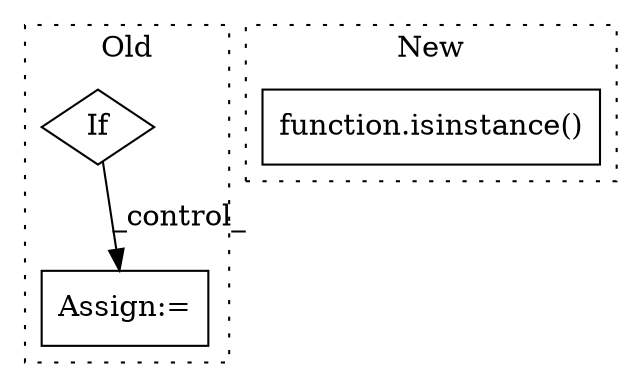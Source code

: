 digraph G {
subgraph cluster0 {
1 [label="If" a="96" s="8408,8421" l="3,14" shape="diamond"];
3 [label="Assign:=" a="68" s="8485" l="3" shape="box"];
label = "Old";
style="dotted";
}
subgraph cluster1 {
2 [label="function.isinstance()" a="75" s="11514,11531" l="11,1" shape="box"];
label = "New";
style="dotted";
}
1 -> 3 [label="_control_"];
}